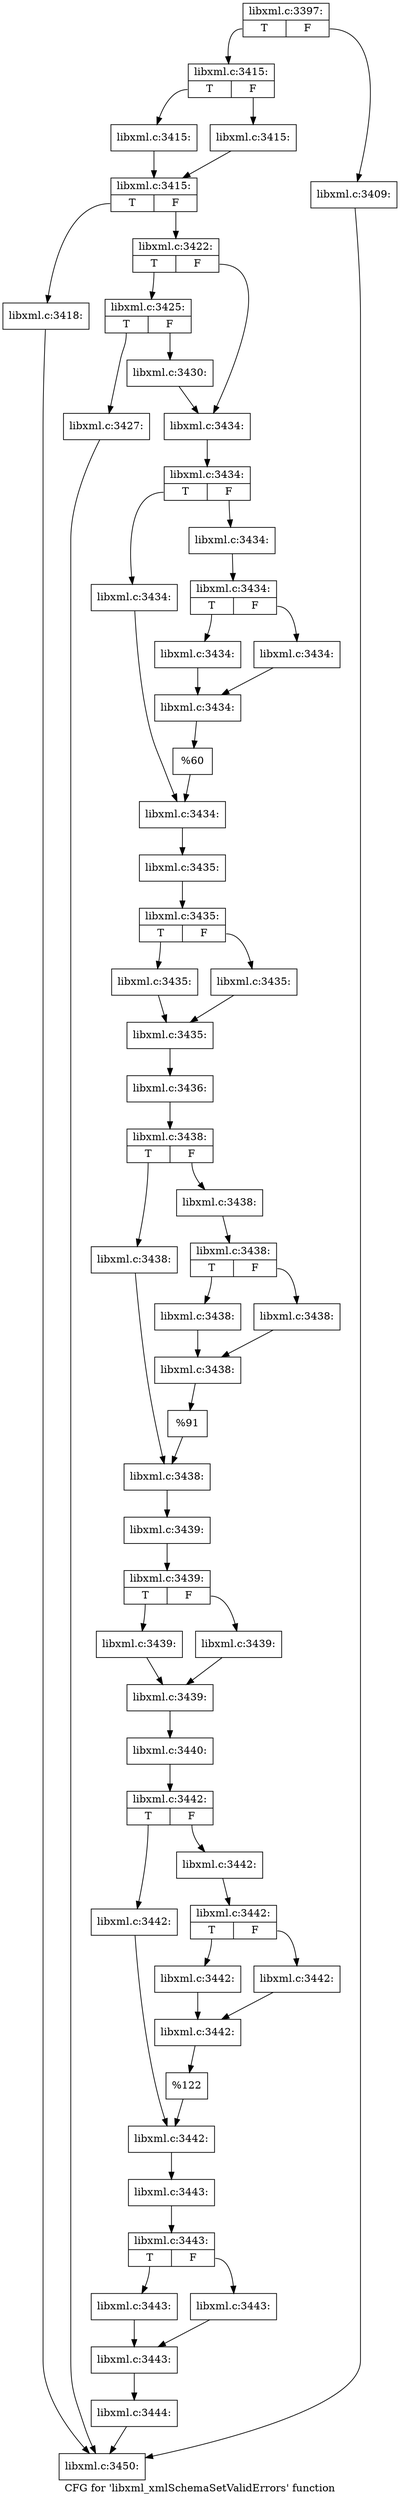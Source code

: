 digraph "CFG for 'libxml_xmlSchemaSetValidErrors' function" {
	label="CFG for 'libxml_xmlSchemaSetValidErrors' function";

	Node0x5316370 [shape=record,label="{libxml.c:3397:|{<s0>T|<s1>F}}"];
	Node0x5316370:s0 -> Node0x53354c0;
	Node0x5316370:s1 -> Node0x5335470;
	Node0x5335470 [shape=record,label="{libxml.c:3409:}"];
	Node0x5335470 -> Node0x5316320;
	Node0x53354c0 [shape=record,label="{libxml.c:3415:|{<s0>T|<s1>F}}"];
	Node0x53354c0:s0 -> Node0x5335e00;
	Node0x53354c0:s1 -> Node0x5335e50;
	Node0x5335e00 [shape=record,label="{libxml.c:3415:}"];
	Node0x5335e00 -> Node0x5335ea0;
	Node0x5335e50 [shape=record,label="{libxml.c:3415:}"];
	Node0x5335e50 -> Node0x5335ea0;
	Node0x5335ea0 [shape=record,label="{libxml.c:3415:|{<s0>T|<s1>F}}"];
	Node0x5335ea0:s0 -> Node0x53373b0;
	Node0x5335ea0:s1 -> Node0x5337400;
	Node0x53373b0 [shape=record,label="{libxml.c:3418:}"];
	Node0x53373b0 -> Node0x5316320;
	Node0x5337400 [shape=record,label="{libxml.c:3422:|{<s0>T|<s1>F}}"];
	Node0x5337400:s0 -> Node0x5337d90;
	Node0x5337400:s1 -> Node0x53377a0;
	Node0x5337d90 [shape=record,label="{libxml.c:3425:|{<s0>T|<s1>F}}"];
	Node0x5337d90:s0 -> Node0x527b130;
	Node0x5337d90:s1 -> Node0x527b180;
	Node0x527b130 [shape=record,label="{libxml.c:3427:}"];
	Node0x527b130 -> Node0x5316320;
	Node0x527b180 [shape=record,label="{libxml.c:3430:}"];
	Node0x527b180 -> Node0x53377a0;
	Node0x53377a0 [shape=record,label="{libxml.c:3434:}"];
	Node0x53377a0 -> Node0x527bf80;
	Node0x527bf80 [shape=record,label="{libxml.c:3434:|{<s0>T|<s1>F}}"];
	Node0x527bf80:s0 -> Node0x527c1e0;
	Node0x527bf80:s1 -> Node0x527c280;
	Node0x527c1e0 [shape=record,label="{libxml.c:3434:}"];
	Node0x527c1e0 -> Node0x527c230;
	Node0x527c280 [shape=record,label="{libxml.c:3434:}"];
	Node0x527c280 -> Node0x527c620;
	Node0x527c620 [shape=record,label="{libxml.c:3434:|{<s0>T|<s1>F}}"];
	Node0x527c620:s0 -> Node0x527c810;
	Node0x527c620:s1 -> Node0x527c8b0;
	Node0x527c810 [shape=record,label="{libxml.c:3434:}"];
	Node0x527c810 -> Node0x527c860;
	Node0x527c8b0 [shape=record,label="{libxml.c:3434:}"];
	Node0x527c8b0 -> Node0x527c860;
	Node0x527c860 [shape=record,label="{libxml.c:3434:}"];
	Node0x527c860 -> Node0x527c580;
	Node0x527c580 [shape=record,label="{%60}"];
	Node0x527c580 -> Node0x527c230;
	Node0x527c230 [shape=record,label="{libxml.c:3434:}"];
	Node0x527c230 -> Node0x527bee0;
	Node0x527bee0 [shape=record,label="{libxml.c:3435:}"];
	Node0x527bee0 -> Node0x527d4e0;
	Node0x527d4e0 [shape=record,label="{libxml.c:3435:|{<s0>T|<s1>F}}"];
	Node0x527d4e0:s0 -> Node0x527d6a0;
	Node0x527d4e0:s1 -> Node0x527d740;
	Node0x527d6a0 [shape=record,label="{libxml.c:3435:}"];
	Node0x527d6a0 -> Node0x527d6f0;
	Node0x527d740 [shape=record,label="{libxml.c:3435:}"];
	Node0x527d740 -> Node0x527d6f0;
	Node0x527d6f0 [shape=record,label="{libxml.c:3435:}"];
	Node0x527d6f0 -> Node0x527bf30;
	Node0x527bf30 [shape=record,label="{libxml.c:3436:}"];
	Node0x527bf30 -> Node0x527ded0;
	Node0x527ded0 [shape=record,label="{libxml.c:3438:|{<s0>T|<s1>F}}"];
	Node0x527ded0:s0 -> Node0x527e170;
	Node0x527ded0:s1 -> Node0x527e210;
	Node0x527e170 [shape=record,label="{libxml.c:3438:}"];
	Node0x527e170 -> Node0x527e1c0;
	Node0x527e210 [shape=record,label="{libxml.c:3438:}"];
	Node0x527e210 -> Node0x527e5b0;
	Node0x527e5b0 [shape=record,label="{libxml.c:3438:|{<s0>T|<s1>F}}"];
	Node0x527e5b0:s0 -> Node0x527e7a0;
	Node0x527e5b0:s1 -> Node0x527e840;
	Node0x527e7a0 [shape=record,label="{libxml.c:3438:}"];
	Node0x527e7a0 -> Node0x527e7f0;
	Node0x527e840 [shape=record,label="{libxml.c:3438:}"];
	Node0x527e840 -> Node0x527e7f0;
	Node0x527e7f0 [shape=record,label="{libxml.c:3438:}"];
	Node0x527e7f0 -> Node0x527e510;
	Node0x527e510 [shape=record,label="{%91}"];
	Node0x527e510 -> Node0x527e1c0;
	Node0x527e1c0 [shape=record,label="{libxml.c:3438:}"];
	Node0x527e1c0 -> Node0x527c5d0;
	Node0x527c5d0 [shape=record,label="{libxml.c:3439:}"];
	Node0x527c5d0 -> Node0x5340b50;
	Node0x5340b50 [shape=record,label="{libxml.c:3439:|{<s0>T|<s1>F}}"];
	Node0x5340b50:s0 -> Node0x5340d10;
	Node0x5340b50:s1 -> Node0x5340db0;
	Node0x5340d10 [shape=record,label="{libxml.c:3439:}"];
	Node0x5340d10 -> Node0x5340d60;
	Node0x5340db0 [shape=record,label="{libxml.c:3439:}"];
	Node0x5340db0 -> Node0x5340d60;
	Node0x5340d60 [shape=record,label="{libxml.c:3439:}"];
	Node0x5340d60 -> Node0x527de80;
	Node0x527de80 [shape=record,label="{libxml.c:3440:}"];
	Node0x527de80 -> Node0x5341540;
	Node0x5341540 [shape=record,label="{libxml.c:3442:|{<s0>T|<s1>F}}"];
	Node0x5341540:s0 -> Node0x53417e0;
	Node0x5341540:s1 -> Node0x5341880;
	Node0x53417e0 [shape=record,label="{libxml.c:3442:}"];
	Node0x53417e0 -> Node0x5341830;
	Node0x5341880 [shape=record,label="{libxml.c:3442:}"];
	Node0x5341880 -> Node0x5341c20;
	Node0x5341c20 [shape=record,label="{libxml.c:3442:|{<s0>T|<s1>F}}"];
	Node0x5341c20:s0 -> Node0x5341e10;
	Node0x5341c20:s1 -> Node0x5341eb0;
	Node0x5341e10 [shape=record,label="{libxml.c:3442:}"];
	Node0x5341e10 -> Node0x5341e60;
	Node0x5341eb0 [shape=record,label="{libxml.c:3442:}"];
	Node0x5341eb0 -> Node0x5341e60;
	Node0x5341e60 [shape=record,label="{libxml.c:3442:}"];
	Node0x5341e60 -> Node0x5341b80;
	Node0x5341b80 [shape=record,label="{%122}"];
	Node0x5341b80 -> Node0x5341830;
	Node0x5341830 [shape=record,label="{libxml.c:3442:}"];
	Node0x5341830 -> Node0x527e560;
	Node0x527e560 [shape=record,label="{libxml.c:3443:}"];
	Node0x527e560 -> Node0x5342ae0;
	Node0x5342ae0 [shape=record,label="{libxml.c:3443:|{<s0>T|<s1>F}}"];
	Node0x5342ae0:s0 -> Node0x5342ca0;
	Node0x5342ae0:s1 -> Node0x5342d40;
	Node0x5342ca0 [shape=record,label="{libxml.c:3443:}"];
	Node0x5342ca0 -> Node0x5342cf0;
	Node0x5342d40 [shape=record,label="{libxml.c:3443:}"];
	Node0x5342d40 -> Node0x5342cf0;
	Node0x5342cf0 [shape=record,label="{libxml.c:3443:}"];
	Node0x5342cf0 -> Node0x53414f0;
	Node0x53414f0 [shape=record,label="{libxml.c:3444:}"];
	Node0x53414f0 -> Node0x5316320;
	Node0x5316320 [shape=record,label="{libxml.c:3450:}"];
}
